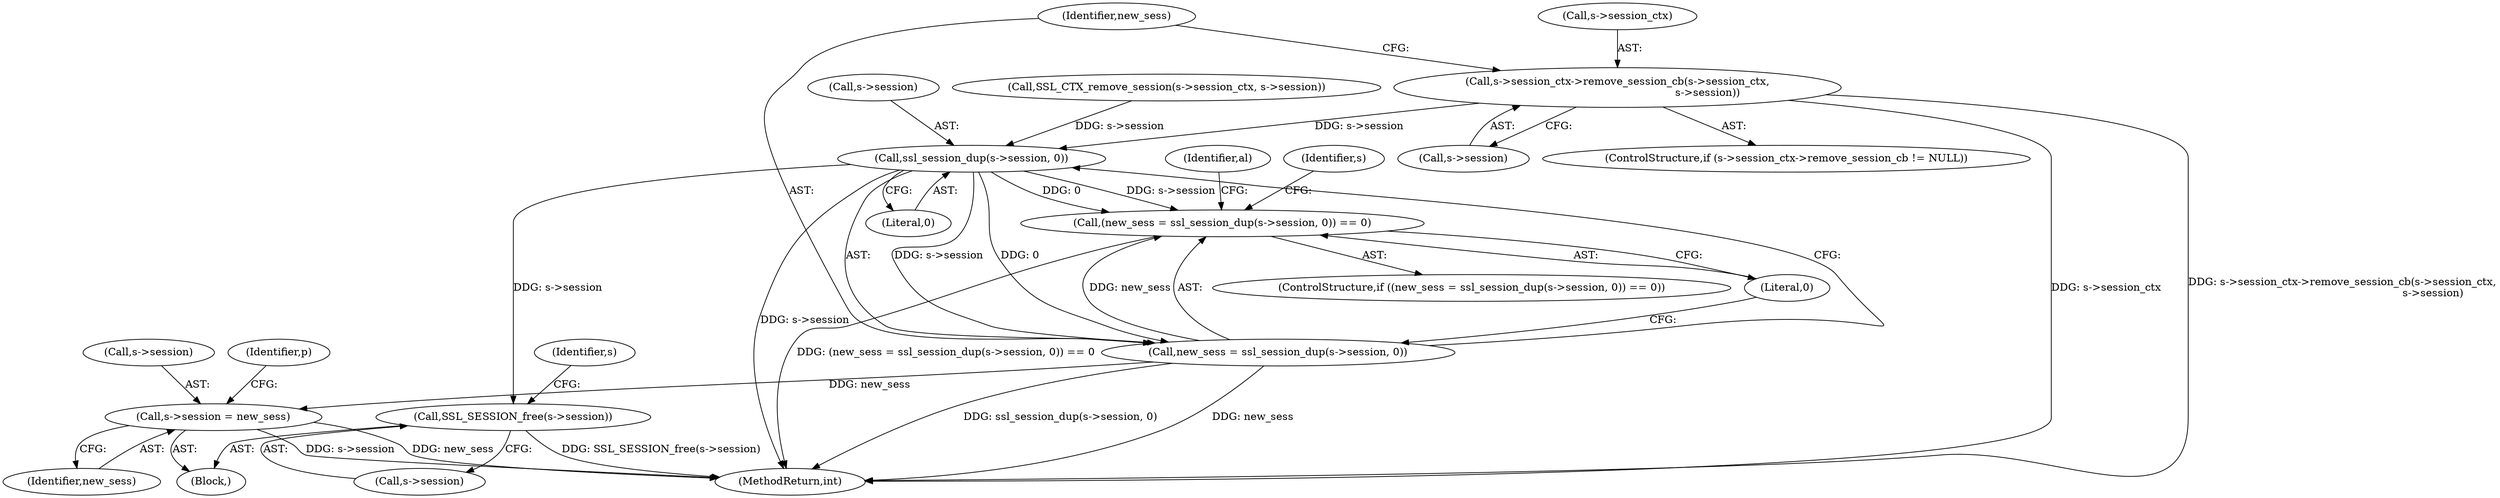 digraph "0_openssl_98ece4eebfb6cd45cc8d550c6ac0022965071afc@API" {
"1000193" [label="(Call,s->session_ctx->remove_session_cb(s->session_ctx,\n                                                      s->session))"];
"1000213" [label="(Call,ssl_session_dup(s->session, 0))"];
"1000210" [label="(Call,(new_sess = ssl_session_dup(s->session, 0)) == 0)"];
"1000211" [label="(Call,new_sess = ssl_session_dup(s->session, 0))"];
"1000231" [label="(Call,s->session = new_sess)"];
"1000227" [label="(Call,SSL_SESSION_free(s->session))"];
"1000235" [label="(Identifier,new_sess)"];
"1000237" [label="(Identifier,p)"];
"1000165" [label="(Block,)"];
"1000213" [label="(Call,ssl_session_dup(s->session, 0))"];
"1000212" [label="(Identifier,new_sess)"];
"1000210" [label="(Call,(new_sess = ssl_session_dup(s->session, 0)) == 0)"];
"1000217" [label="(Literal,0)"];
"1000218" [label="(Literal,0)"];
"1000343" [label="(MethodReturn,int)"];
"1000232" [label="(Call,s->session)"];
"1000231" [label="(Call,s->session = new_sess)"];
"1000193" [label="(Call,s->session_ctx->remove_session_cb(s->session_ctx,\n                                                      s->session))"];
"1000214" [label="(Call,s->session)"];
"1000194" [label="(Call,s->session_ctx)"];
"1000228" [label="(Call,s->session)"];
"1000227" [label="(Call,SSL_SESSION_free(s->session))"];
"1000211" [label="(Call,new_sess = ssl_session_dup(s->session, 0))"];
"1000197" [label="(Call,s->session)"];
"1000202" [label="(Call,SSL_CTX_remove_session(s->session_ctx, s->session))"];
"1000233" [label="(Identifier,s)"];
"1000185" [label="(ControlStructure,if (s->session_ctx->remove_session_cb != NULL))"];
"1000209" [label="(ControlStructure,if ((new_sess = ssl_session_dup(s->session, 0)) == 0))"];
"1000221" [label="(Identifier,al)"];
"1000229" [label="(Identifier,s)"];
"1000193" -> "1000185"  [label="AST: "];
"1000193" -> "1000197"  [label="CFG: "];
"1000194" -> "1000193"  [label="AST: "];
"1000197" -> "1000193"  [label="AST: "];
"1000212" -> "1000193"  [label="CFG: "];
"1000193" -> "1000343"  [label="DDG: s->session_ctx"];
"1000193" -> "1000343"  [label="DDG: s->session_ctx->remove_session_cb(s->session_ctx,\n                                                      s->session)"];
"1000193" -> "1000213"  [label="DDG: s->session"];
"1000213" -> "1000211"  [label="AST: "];
"1000213" -> "1000217"  [label="CFG: "];
"1000214" -> "1000213"  [label="AST: "];
"1000217" -> "1000213"  [label="AST: "];
"1000211" -> "1000213"  [label="CFG: "];
"1000213" -> "1000343"  [label="DDG: s->session"];
"1000213" -> "1000210"  [label="DDG: s->session"];
"1000213" -> "1000210"  [label="DDG: 0"];
"1000213" -> "1000211"  [label="DDG: s->session"];
"1000213" -> "1000211"  [label="DDG: 0"];
"1000202" -> "1000213"  [label="DDG: s->session"];
"1000213" -> "1000227"  [label="DDG: s->session"];
"1000210" -> "1000209"  [label="AST: "];
"1000210" -> "1000218"  [label="CFG: "];
"1000211" -> "1000210"  [label="AST: "];
"1000218" -> "1000210"  [label="AST: "];
"1000221" -> "1000210"  [label="CFG: "];
"1000229" -> "1000210"  [label="CFG: "];
"1000210" -> "1000343"  [label="DDG: (new_sess = ssl_session_dup(s->session, 0)) == 0"];
"1000211" -> "1000210"  [label="DDG: new_sess"];
"1000212" -> "1000211"  [label="AST: "];
"1000218" -> "1000211"  [label="CFG: "];
"1000211" -> "1000343"  [label="DDG: new_sess"];
"1000211" -> "1000343"  [label="DDG: ssl_session_dup(s->session, 0)"];
"1000211" -> "1000231"  [label="DDG: new_sess"];
"1000231" -> "1000165"  [label="AST: "];
"1000231" -> "1000235"  [label="CFG: "];
"1000232" -> "1000231"  [label="AST: "];
"1000235" -> "1000231"  [label="AST: "];
"1000237" -> "1000231"  [label="CFG: "];
"1000231" -> "1000343"  [label="DDG: new_sess"];
"1000231" -> "1000343"  [label="DDG: s->session"];
"1000227" -> "1000165"  [label="AST: "];
"1000227" -> "1000228"  [label="CFG: "];
"1000228" -> "1000227"  [label="AST: "];
"1000233" -> "1000227"  [label="CFG: "];
"1000227" -> "1000343"  [label="DDG: SSL_SESSION_free(s->session)"];
}

